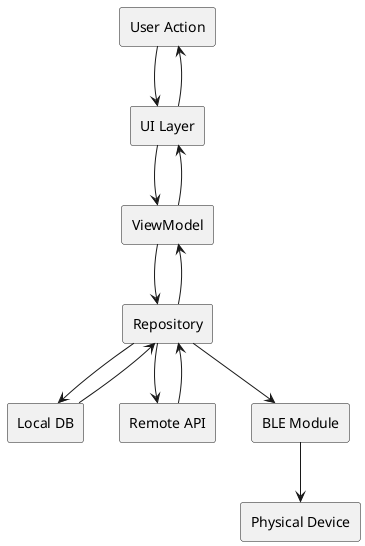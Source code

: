 '==================== 6. End-to-End 흐름(요약) ====================
@startuml EndToEnd_Flow
skinparam direction topDown
rectangle "User Action"  as A
rectangle "UI Layer"     as B
rectangle "ViewModel"    as C
rectangle "Repository"   as D
rectangle "Local DB"     as E
rectangle "Remote API"   as F
rectangle "BLE Module"   as G
rectangle "Physical Device" as H

A --> B
B --> C
C --> D
D --> E
D --> F
D --> G
G --> H
F --> D
E --> D
D --> C
C --> B
B --> A
@enduml
